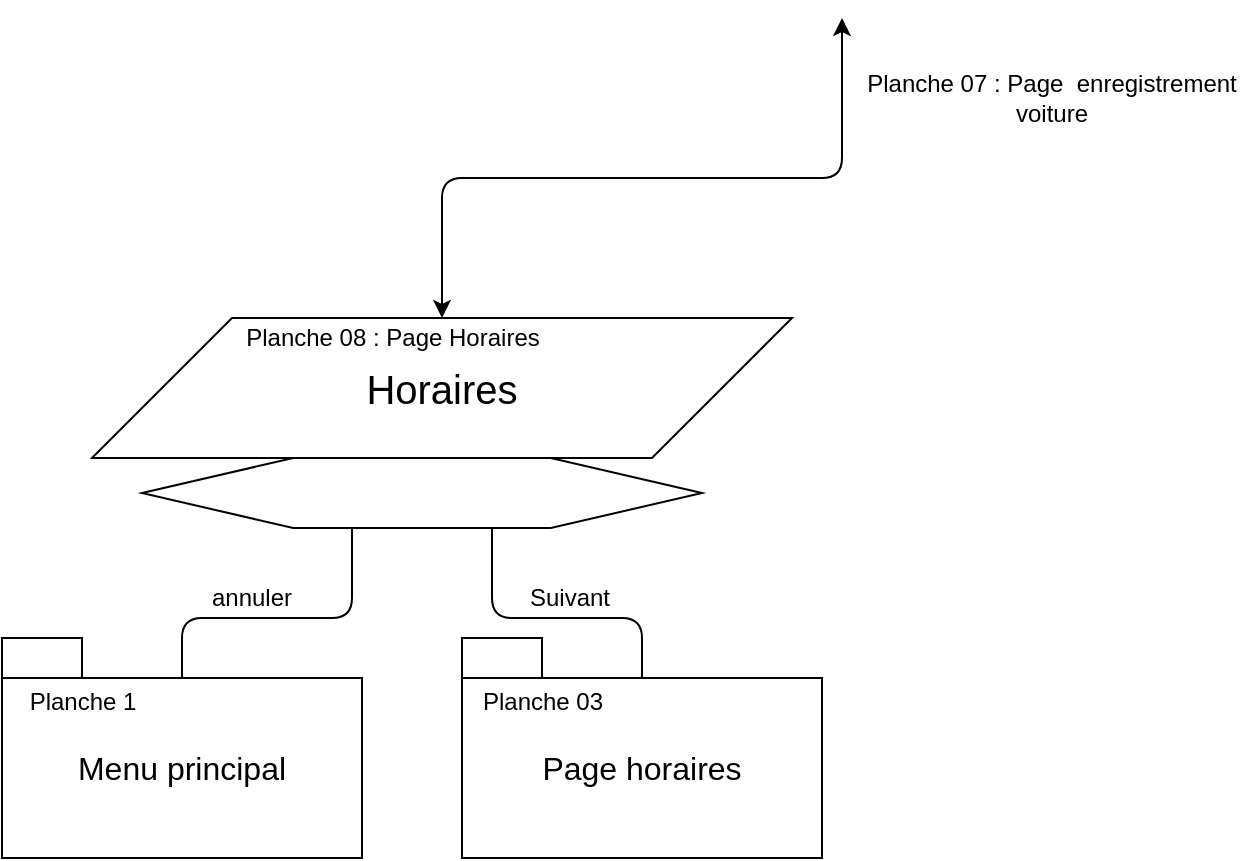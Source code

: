 <mxfile version="13.3.0"><diagram id="up1h5328LdgaL4tVCy5y" name="Page-1"><mxGraphModel dx="1422" dy="713" grid="1" gridSize="10" guides="1" tooltips="1" connect="1" arrows="1" fold="1" page="1" pageScale="1" pageWidth="827" pageHeight="1169" math="0" shadow="0"><root><mxCell id="0"/><mxCell id="1" parent="0"/><mxCell id="fzdItRFoSQ_wSOb_42x4-1" value="&lt;font style=&quot;font-size: 20px&quot;&gt;Horaires&lt;/font&gt;" style="shape=parallelogram;perimeter=parallelogramPerimeter;whiteSpace=wrap;html=1;" vertex="1" parent="1"><mxGeometry x="335" y="540" width="350" height="70" as="geometry"/></mxCell><mxCell id="fzdItRFoSQ_wSOb_42x4-2" value="" style="verticalLabelPosition=bottom;verticalAlign=top;html=1;shape=hexagon;perimeter=hexagonPerimeter2;arcSize=6;size=0.27;" vertex="1" parent="1"><mxGeometry x="360" y="610" width="280" height="35" as="geometry"/></mxCell><mxCell id="fzdItRFoSQ_wSOb_42x4-3" value="" style="endArrow=classic;startArrow=classic;html=1;" edge="1" parent="1" source="fzdItRFoSQ_wSOb_42x4-1"><mxGeometry width="50" height="50" relative="1" as="geometry"><mxPoint x="550" y="480" as="sourcePoint"/><mxPoint x="710" y="390" as="targetPoint"/><Array as="points"><mxPoint x="510" y="470"/><mxPoint x="710" y="470"/></Array></mxGeometry></mxCell><mxCell id="fzdItRFoSQ_wSOb_42x4-4" value="Planche 08 : Page Horaires" style="text;html=1;strokeColor=none;fillColor=none;align=center;verticalAlign=middle;whiteSpace=wrap;rounded=0;" vertex="1" parent="1"><mxGeometry x="370" y="540" width="231" height="20" as="geometry"/></mxCell><mxCell id="fzdItRFoSQ_wSOb_42x4-5" value="Planche 07 : Page&amp;nbsp; enregistrement voiture" style="text;html=1;strokeColor=none;fillColor=none;align=center;verticalAlign=middle;whiteSpace=wrap;rounded=0;" vertex="1" parent="1"><mxGeometry x="720" y="420" width="190" height="20" as="geometry"/></mxCell><mxCell id="fzdItRFoSQ_wSOb_42x4-6" value="" style="endArrow=none;html=1;exitX=0.375;exitY=1;exitDx=0;exitDy=0;entryX=0.5;entryY=0;entryDx=0;entryDy=0;" edge="1" parent="1" source="fzdItRFoSQ_wSOb_42x4-2" target="fzdItRFoSQ_wSOb_42x4-9"><mxGeometry width="50" height="50" relative="1" as="geometry"><mxPoint x="390" y="550" as="sourcePoint"/><mxPoint x="360" y="690" as="targetPoint"/><Array as="points"><mxPoint x="465" y="690"/><mxPoint x="380" y="690"/></Array></mxGeometry></mxCell><mxCell id="fzdItRFoSQ_wSOb_42x4-7" value="" style="endArrow=none;html=1;entryX=0.625;entryY=1;entryDx=0;entryDy=0;exitX=0.5;exitY=0;exitDx=0;exitDy=0;" edge="1" parent="1" source="fzdItRFoSQ_wSOb_42x4-13" target="fzdItRFoSQ_wSOb_42x4-2"><mxGeometry width="50" height="50" relative="1" as="geometry"><mxPoint x="640" y="690" as="sourcePoint"/><mxPoint x="560" y="725" as="targetPoint"/><Array as="points"><mxPoint x="610" y="690"/><mxPoint x="535" y="690"/></Array></mxGeometry></mxCell><mxCell id="fzdItRFoSQ_wSOb_42x4-8" value="" style="group" vertex="1" connectable="0" parent="1"><mxGeometry x="290" y="700" width="180" height="110" as="geometry"/></mxCell><mxCell id="fzdItRFoSQ_wSOb_42x4-9" value="Menu principal" style="rounded=0;whiteSpace=wrap;html=1;fontSize=16;" vertex="1" parent="fzdItRFoSQ_wSOb_42x4-8"><mxGeometry y="20" width="180" height="90" as="geometry"/></mxCell><mxCell id="fzdItRFoSQ_wSOb_42x4-10" value="" style="rounded=0;whiteSpace=wrap;html=1;fontSize=16;" vertex="1" parent="fzdItRFoSQ_wSOb_42x4-8"><mxGeometry width="40" height="20" as="geometry"/></mxCell><mxCell id="fzdItRFoSQ_wSOb_42x4-11" value="&lt;font style=&quot;font-size: 12px&quot;&gt;Planche 1&lt;/font&gt;" style="text;html=1;resizable=0;autosize=1;align=center;verticalAlign=middle;points=[];fillColor=none;strokeColor=none;rounded=0;fontSize=16;" vertex="1" parent="fzdItRFoSQ_wSOb_42x4-8"><mxGeometry x="5" y="15" width="70" height="30" as="geometry"/></mxCell><mxCell id="fzdItRFoSQ_wSOb_42x4-12" value="" style="group" vertex="1" connectable="0" parent="1"><mxGeometry x="520" y="700" width="180" height="110" as="geometry"/></mxCell><mxCell id="fzdItRFoSQ_wSOb_42x4-13" value="&lt;div&gt;Page horaires&lt;/div&gt;" style="rounded=0;whiteSpace=wrap;html=1;fontSize=16;" vertex="1" parent="fzdItRFoSQ_wSOb_42x4-12"><mxGeometry y="20" width="180" height="90" as="geometry"/></mxCell><mxCell id="fzdItRFoSQ_wSOb_42x4-14" value="" style="rounded=0;whiteSpace=wrap;html=1;fontSize=16;" vertex="1" parent="fzdItRFoSQ_wSOb_42x4-12"><mxGeometry width="40" height="20" as="geometry"/></mxCell><mxCell id="fzdItRFoSQ_wSOb_42x4-15" value="&lt;font style=&quot;font-size: 12px&quot;&gt;Planche 03&lt;/font&gt;" style="text;html=1;resizable=0;autosize=1;align=center;verticalAlign=middle;points=[];fillColor=none;strokeColor=none;rounded=0;fontSize=16;" vertex="1" parent="fzdItRFoSQ_wSOb_42x4-12"><mxGeometry y="15" width="80" height="30" as="geometry"/></mxCell><mxCell id="fzdItRFoSQ_wSOb_42x4-16" value="Suivant" style="text;html=1;strokeColor=none;fillColor=none;align=center;verticalAlign=middle;whiteSpace=wrap;rounded=0;" vertex="1" parent="1"><mxGeometry x="539" y="670" width="70" height="20" as="geometry"/></mxCell><mxCell id="fzdItRFoSQ_wSOb_42x4-17" value="annuler" style="text;html=1;strokeColor=none;fillColor=none;align=center;verticalAlign=middle;whiteSpace=wrap;rounded=0;" vertex="1" parent="1"><mxGeometry x="380" y="670" width="70" height="20" as="geometry"/></mxCell></root></mxGraphModel></diagram></mxfile>
